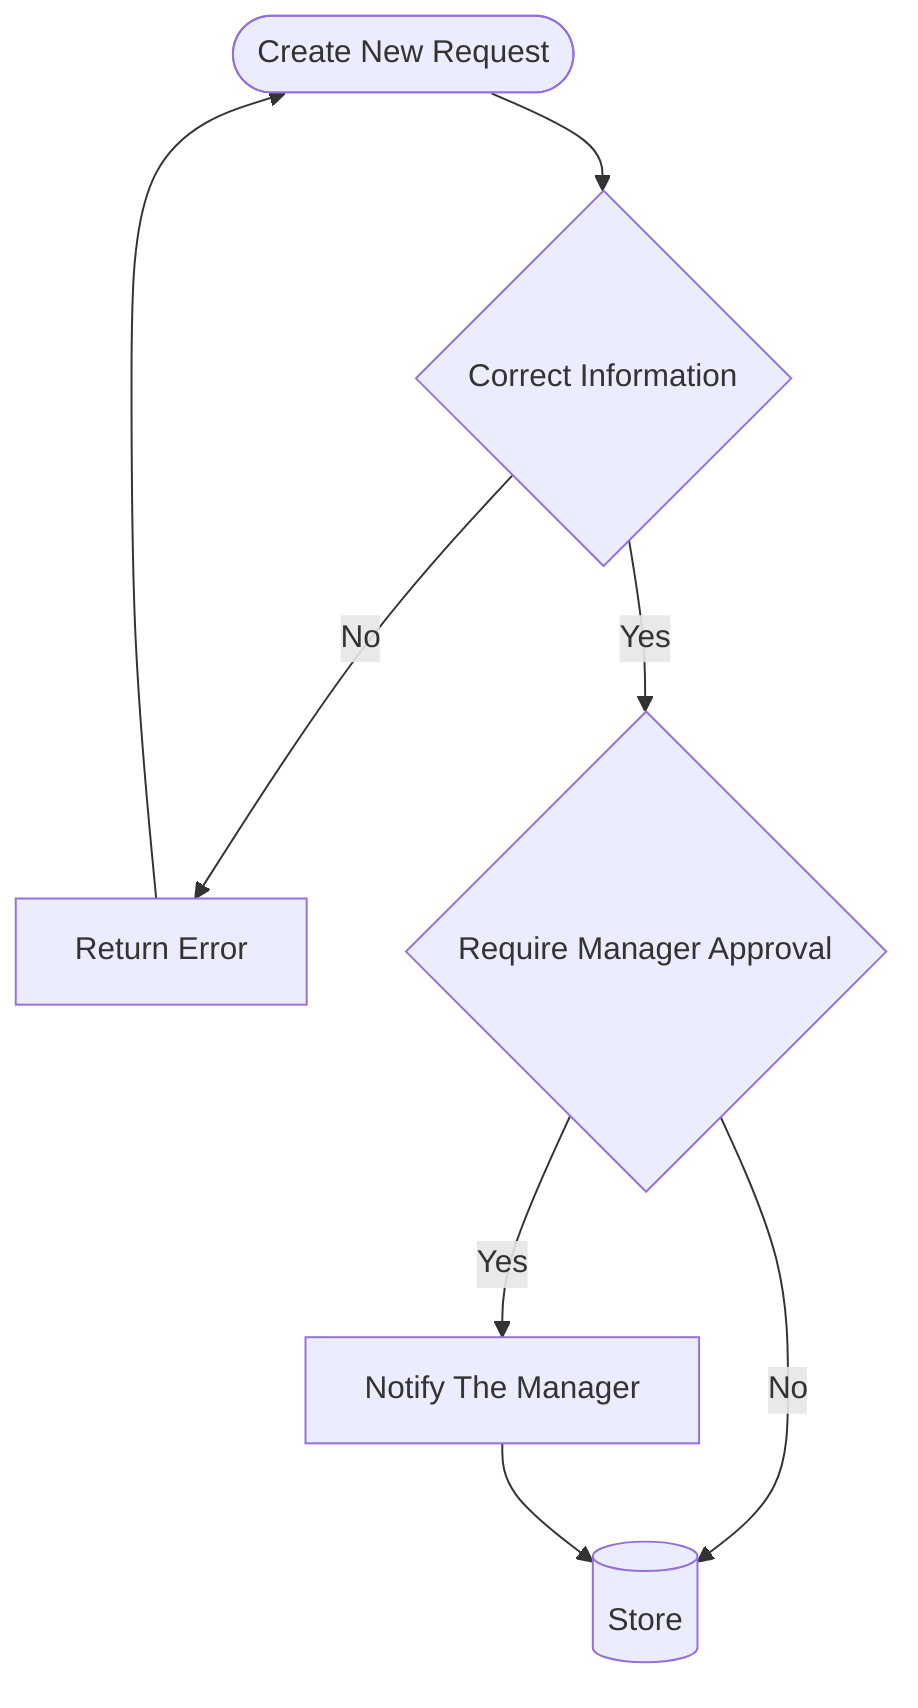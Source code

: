 flowchart TD
    A([Create New Request]) --> B{Correct Information}
    B-- No --> C[Return Error] --> A
    B-- Yes --> D{Require Manager Approval}
    D-- No --> E[(Store)]
    D-- Yes --> F[Notify The Manager]
    F-->E